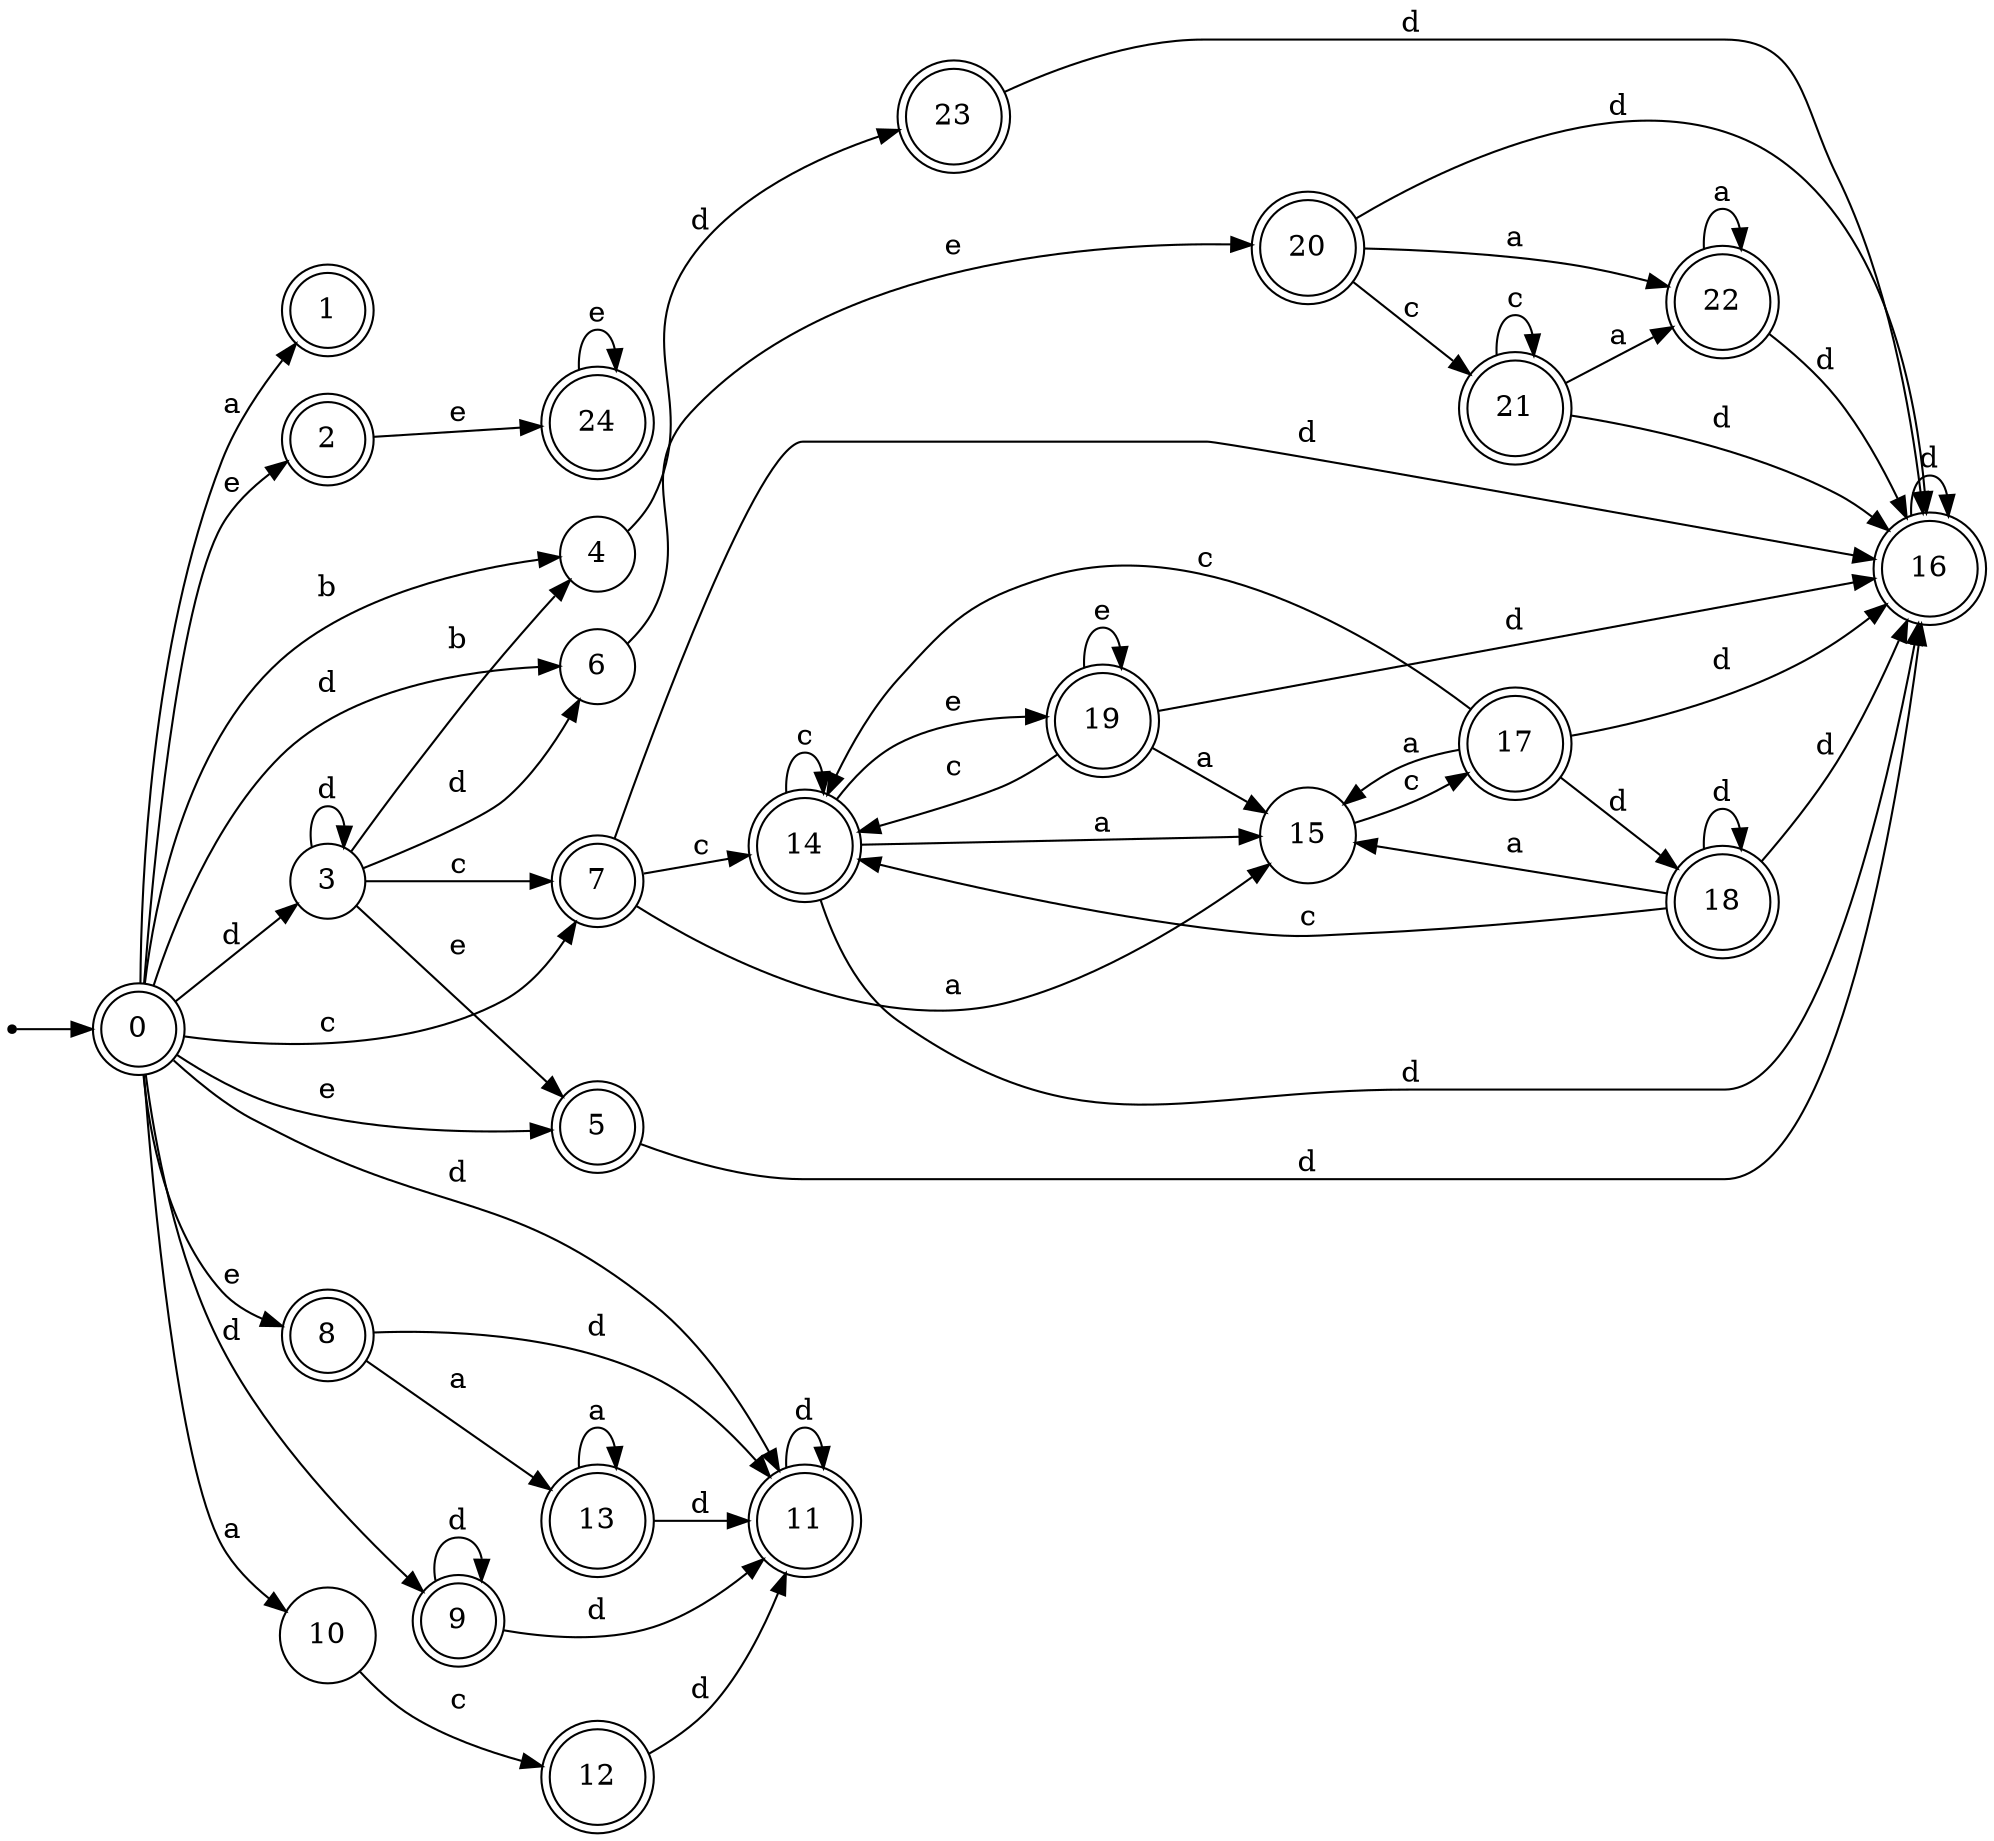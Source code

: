 digraph finite_state_machine {
rankdir=LR;
size="20,20";
node [shape = point]; "dummy0"
node [shape = doublecircle]; "0";"dummy0" -> "0";
node [shape = doublecircle]; "1";node [shape = doublecircle]; "2";node [shape = circle]; "3";
node [shape = circle]; "4";
node [shape = doublecircle]; "5";node [shape = circle]; "6";
node [shape = doublecircle]; "7";node [shape = doublecircle]; "8";node [shape = doublecircle]; "9";node [shape = circle]; "10";
node [shape = doublecircle]; "11";node [shape = doublecircle]; "12";node [shape = doublecircle]; "13";node [shape = doublecircle]; "14";node [shape = circle]; "15";
node [shape = doublecircle]; "16";node [shape = doublecircle]; "17";node [shape = doublecircle]; "18";node [shape = doublecircle]; "19";node [shape = doublecircle]; "20";node [shape = doublecircle]; "21";node [shape = doublecircle]; "22";node [shape = doublecircle]; "23";node [shape = doublecircle]; "24";"0" -> "1" [label = "a"];
 "0" -> "10" [label = "a"];
 "0" -> "8" [label = "e"];
 "0" -> "2" [label = "e"];
 "0" -> "5" [label = "e"];
 "0" -> "11" [label = "d"];
 "0" -> "9" [label = "d"];
 "0" -> "3" [label = "d"];
 "0" -> "6" [label = "d"];
 "0" -> "4" [label = "b"];
 "0" -> "7" [label = "c"];
 "11" -> "11" [label = "d"];
 "10" -> "12" [label = "c"];
 "12" -> "11" [label = "d"];
 "9" -> "9" [label = "d"];
 "9" -> "11" [label = "d"];
 "8" -> "13" [label = "a"];
 "8" -> "11" [label = "d"];
 "13" -> "13" [label = "a"];
 "13" -> "11" [label = "d"];
 "7" -> "14" [label = "c"];
 "7" -> "15" [label = "a"];
 "7" -> "16" [label = "d"];
 "16" -> "16" [label = "d"];
 "15" -> "17" [label = "c"];
 "17" -> "15" [label = "a"];
 "17" -> "16" [label = "d"];
 "17" -> "18" [label = "d"];
 "17" -> "14" [label = "c"];
 "18" -> "16" [label = "d"];
 "18" -> "18" [label = "d"];
 "18" -> "15" [label = "a"];
 "18" -> "14" [label = "c"];
 "14" -> "14" [label = "c"];
 "14" -> "19" [label = "e"];
 "14" -> "15" [label = "a"];
 "14" -> "16" [label = "d"];
 "19" -> "19" [label = "e"];
 "19" -> "14" [label = "c"];
 "19" -> "15" [label = "a"];
 "19" -> "16" [label = "d"];
 "6" -> "20" [label = "e"];
 "20" -> "21" [label = "c"];
 "20" -> "22" [label = "a"];
 "20" -> "16" [label = "d"];
 "22" -> "22" [label = "a"];
 "22" -> "16" [label = "d"];
 "21" -> "21" [label = "c"];
 "21" -> "22" [label = "a"];
 "21" -> "16" [label = "d"];
 "5" -> "16" [label = "d"];
 "4" -> "23" [label = "d"];
 "23" -> "16" [label = "d"];
 "3" -> "3" [label = "d"];
 "3" -> "6" [label = "d"];
 "3" -> "4" [label = "b"];
 "3" -> "5" [label = "e"];
 "3" -> "7" [label = "c"];
 "2" -> "24" [label = "e"];
 "24" -> "24" [label = "e"];
 }
